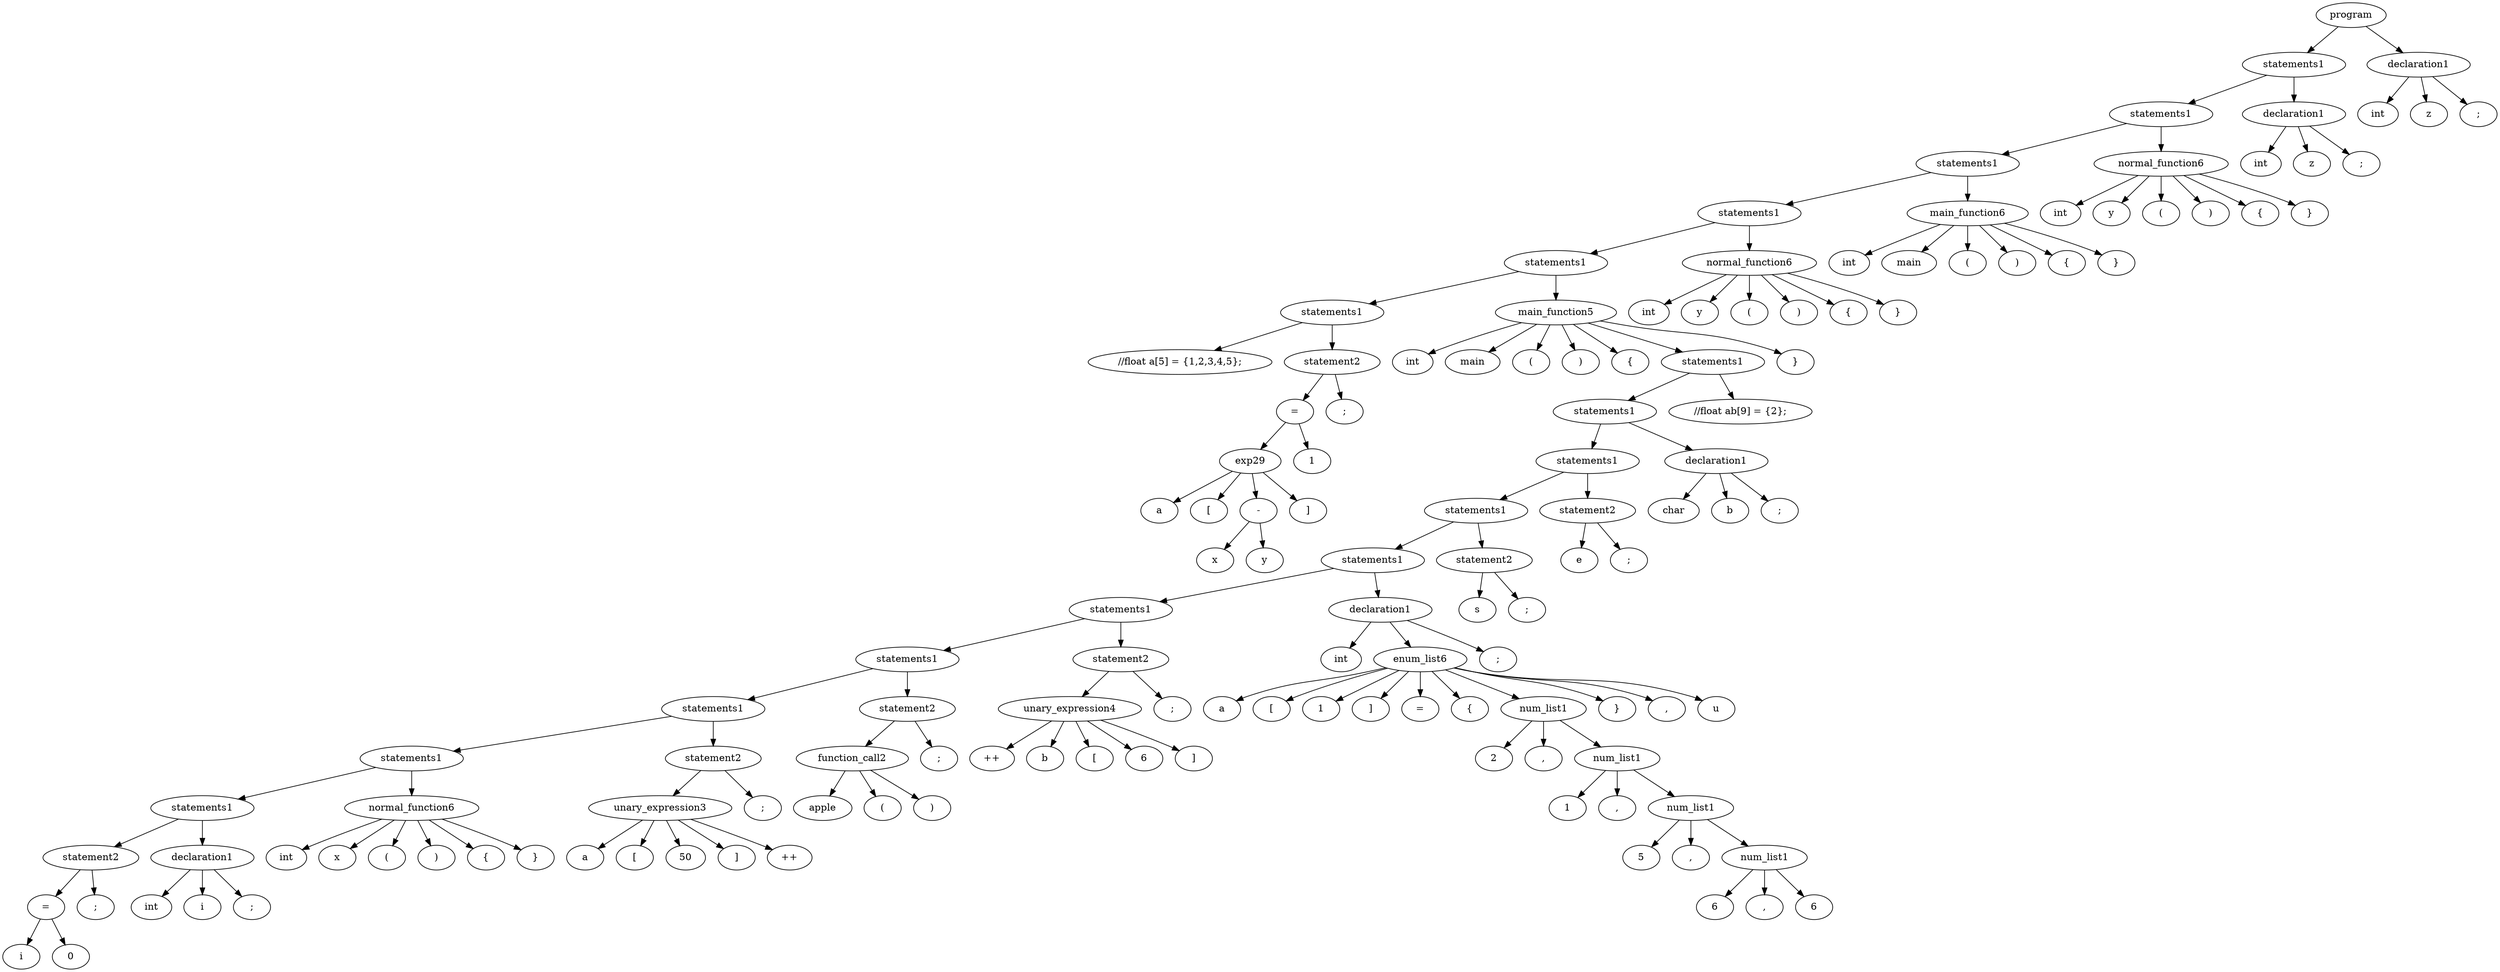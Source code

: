 strict digraph graphname {

0 [label="program"]
1 [label=" statements1 "]; 
0 -> 1 ; 
2 [label=" statements1 "]; 
1 -> 2 ; 
3 [label=" statements1 "]; 
2 -> 3 ; 
4 [label=" statements1 "]; 
3 -> 4 ; 
5 [label=" statements1 "]; 
4 -> 5 ; 
6 [label=" statements1 "]; 
5 -> 6 ; 
7 [label=" //float a[5] = {1,2,3,4,5}; "]; 
6 -> 7 ; 
8 [label=" statement2 "]; 
6 -> 8 ; 
9 [label=" = "]; 
8 -> 9 ; 
10 [label=" exp29 "]; 
9 -> 10 ; 
11 [label=" a "]; 
10 -> 11 ; 
12 [label=" [ "]; 
10 -> 12 ; 
13 [label=" - "]; 
10 -> 13 ; 
14 [label=" x "]; 
13 -> 14 ; 
15 [label=" y "]; 
13 -> 15 ; 
16 [label=" ] "]; 
10 -> 16 ; 
17 [label=" 1 "]; 
9 -> 17 ; 
18 [label=" ; "]; 
8 -> 18 ; 
19 [label=" main_function5 "]; 
5 -> 19 ; 
20 [label=" int "]; 
19 -> 20 ; 
21 [label=" main "]; 
19 -> 21 ; 
22 [label=" ( "]; 
19 -> 22 ; 
23 [label=" ) "]; 
19 -> 23 ; 
24 [label=" { "]; 
19 -> 24 ; 
25 [label=" statements1 "]; 
19 -> 25 ; 
26 [label=" statements1 "]; 
25 -> 26 ; 
27 [label=" statements1 "]; 
26 -> 27 ; 
28 [label=" statements1 "]; 
27 -> 28 ; 
29 [label=" statements1 "]; 
28 -> 29 ; 
30 [label=" statements1 "]; 
29 -> 30 ; 
31 [label=" statements1 "]; 
30 -> 31 ; 
32 [label=" statements1 "]; 
31 -> 32 ; 
33 [label=" statements1 "]; 
32 -> 33 ; 
34 [label=" statements1 "]; 
33 -> 34 ; 
35 [label=" statement2 "]; 
34 -> 35 ; 
36 [label=" = "]; 
35 -> 36 ; 
37 [label=" i "]; 
36 -> 37 ; 
38 [label=" 0 "]; 
36 -> 38 ; 
39 [label=" ; "]; 
35 -> 39 ; 
40 [label=" declaration1 "]; 
34 -> 40 ; 
41 [label=" int "]; 
40 -> 41 ; 
42 [label=" i "]; 
40 -> 42 ; 
43 [label=" ; "]; 
40 -> 43 ; 
44 [label=" normal_function6 "]; 
33 -> 44 ; 
45 [label=" int "]; 
44 -> 45 ; 
46 [label=" x "]; 
44 -> 46 ; 
47 [label=" ( "]; 
44 -> 47 ; 
48 [label=" ) "]; 
44 -> 48 ; 
49 [label=" { "]; 
44 -> 49 ; 
50 [label=" } "]; 
44 -> 50 ; 
51 [label=" statement2 "]; 
32 -> 51 ; 
52 [label=" unary_expression3 "]; 
51 -> 52 ; 
53 [label=" a "]; 
52 -> 53 ; 
54 [label=" [ "]; 
52 -> 54 ; 
55 [label=" 50 "]; 
52 -> 55 ; 
56 [label=" ] "]; 
52 -> 56 ; 
57 [label=" ++ "]; 
52 -> 57 ; 
58 [label=" ; "]; 
51 -> 58 ; 
59 [label=" statement2 "]; 
31 -> 59 ; 
60 [label=" function_call2 "]; 
59 -> 60 ; 
61 [label=" apple "]; 
60 -> 61 ; 
62 [label=" ( "]; 
60 -> 62 ; 
63 [label=" ) "]; 
60 -> 63 ; 
64 [label=" ; "]; 
59 -> 64 ; 
65 [label=" statement2 "]; 
30 -> 65 ; 
66 [label=" unary_expression4 "]; 
65 -> 66 ; 
67 [label=" ++ "]; 
66 -> 67 ; 
68 [label=" b "]; 
66 -> 68 ; 
69 [label=" [ "]; 
66 -> 69 ; 
70 [label=" 6 "]; 
66 -> 70 ; 
71 [label=" ] "]; 
66 -> 71 ; 
72 [label=" ; "]; 
65 -> 72 ; 
73 [label=" declaration1 "]; 
29 -> 73 ; 
74 [label=" int "]; 
73 -> 74 ; 
75 [label=" enum_list6 "]; 
73 -> 75 ; 
76 [label=" a "]; 
75 -> 76 ; 
77 [label=" [ "]; 
75 -> 77 ; 
78 [label=" 1 "]; 
75 -> 78 ; 
79 [label=" ] "]; 
75 -> 79 ; 
80 [label=" = "]; 
75 -> 80 ; 
81 [label=" { "]; 
75 -> 81 ; 
82 [label=" num_list1 "]; 
75 -> 82 ; 
83 [label=" 2 "]; 
82 -> 83 ; 
84 [label=" , "]; 
82 -> 84 ; 
85 [label=" num_list1 "]; 
82 -> 85 ; 
86 [label=" 1 "]; 
85 -> 86 ; 
87 [label=" , "]; 
85 -> 87 ; 
88 [label=" num_list1 "]; 
85 -> 88 ; 
89 [label=" 5 "]; 
88 -> 89 ; 
90 [label=" , "]; 
88 -> 90 ; 
91 [label=" num_list1 "]; 
88 -> 91 ; 
92 [label=" 6 "]; 
91 -> 92 ; 
93 [label=" , "]; 
91 -> 93 ; 
94 [label=" 6 "]; 
91 -> 94 ; 
95 [label=" } "]; 
75 -> 95 ; 
96 [label=" , "]; 
75 -> 96 ; 
97 [label=" u "]; 
75 -> 97 ; 
98 [label=" ; "]; 
73 -> 98 ; 
99 [label=" statement2 "]; 
28 -> 99 ; 
100 [label=" s "]; 
99 -> 100 ; 
101 [label=" ; "]; 
99 -> 101 ; 
102 [label=" statement2 "]; 
27 -> 102 ; 
103 [label=" e "]; 
102 -> 103 ; 
104 [label=" ; "]; 
102 -> 104 ; 
105 [label=" declaration1 "]; 
26 -> 105 ; 
106 [label=" char "]; 
105 -> 106 ; 
107 [label=" b "]; 
105 -> 107 ; 
108 [label=" ; "]; 
105 -> 108 ; 
109 [label=" //float ab[9] = {2}; "]; 
25 -> 109 ; 
110 [label=" } "]; 
19 -> 110 ; 
111 [label=" normal_function6 "]; 
4 -> 111 ; 
112 [label=" int "]; 
111 -> 112 ; 
113 [label=" y "]; 
111 -> 113 ; 
114 [label=" ( "]; 
111 -> 114 ; 
115 [label=" ) "]; 
111 -> 115 ; 
116 [label=" { "]; 
111 -> 116 ; 
117 [label=" } "]; 
111 -> 117 ; 
118 [label=" main_function6 "]; 
3 -> 118 ; 
119 [label=" int "]; 
118 -> 119 ; 
120 [label=" main "]; 
118 -> 120 ; 
121 [label=" ( "]; 
118 -> 121 ; 
122 [label=" ) "]; 
118 -> 122 ; 
123 [label=" { "]; 
118 -> 123 ; 
124 [label=" } "]; 
118 -> 124 ; 
125 [label=" normal_function6 "]; 
2 -> 125 ; 
126 [label=" int "]; 
125 -> 126 ; 
127 [label=" y "]; 
125 -> 127 ; 
128 [label=" ( "]; 
125 -> 128 ; 
129 [label=" ) "]; 
125 -> 129 ; 
130 [label=" { "]; 
125 -> 130 ; 
131 [label=" } "]; 
125 -> 131 ; 
132 [label=" declaration1 "]; 
1 -> 132 ; 
133 [label=" int "]; 
132 -> 133 ; 
134 [label=" z "]; 
132 -> 134 ; 
135 [label=" ; "]; 
132 -> 135 ; 
136 [label=" declaration1 "]; 
0 -> 136 ; 
137 [label=" int "]; 
136 -> 137 ; 
138 [label=" z "]; 
136 -> 138 ; 
139 [label=" ; "]; 
136 -> 139 ; 


}